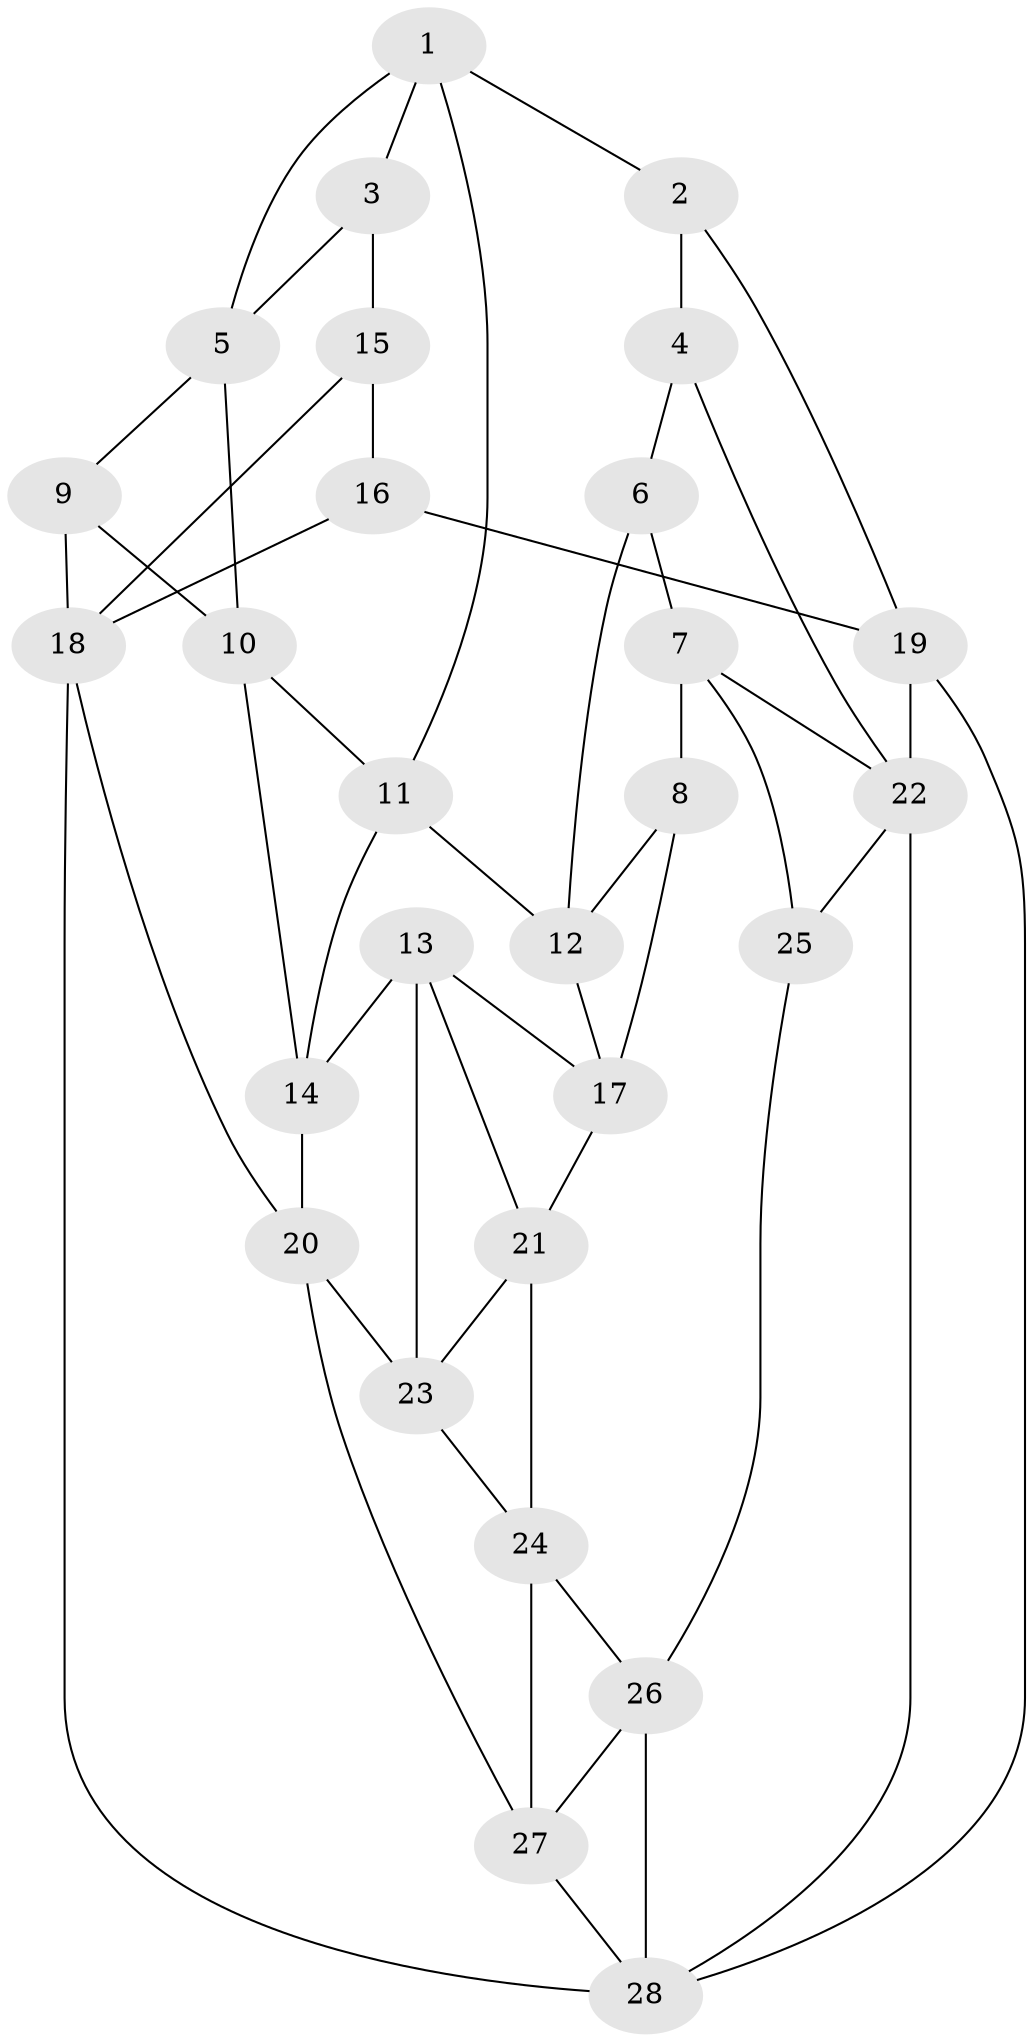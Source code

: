 // original degree distribution, {3: 0.02857142857142857, 4: 0.2857142857142857, 6: 0.2571428571428571, 5: 0.42857142857142855}
// Generated by graph-tools (version 1.1) at 2025/38/03/04/25 23:38:29]
// undirected, 28 vertices, 53 edges
graph export_dot {
  node [color=gray90,style=filled];
  1;
  2;
  3;
  4;
  5;
  6;
  7;
  8;
  9;
  10;
  11;
  12;
  13;
  14;
  15;
  16;
  17;
  18;
  19;
  20;
  21;
  22;
  23;
  24;
  25;
  26;
  27;
  28;
  1 -- 2 [weight=1.0];
  1 -- 3 [weight=1.0];
  1 -- 5 [weight=1.0];
  1 -- 11 [weight=1.0];
  2 -- 4 [weight=1.0];
  2 -- 19 [weight=1.0];
  3 -- 5 [weight=1.0];
  3 -- 15 [weight=1.0];
  4 -- 6 [weight=1.0];
  4 -- 22 [weight=1.0];
  5 -- 9 [weight=1.0];
  5 -- 10 [weight=1.0];
  6 -- 7 [weight=1.0];
  6 -- 12 [weight=2.0];
  7 -- 8 [weight=1.0];
  7 -- 22 [weight=1.0];
  7 -- 25 [weight=2.0];
  8 -- 12 [weight=1.0];
  8 -- 17 [weight=1.0];
  9 -- 10 [weight=1.0];
  9 -- 18 [weight=2.0];
  10 -- 11 [weight=1.0];
  10 -- 14 [weight=1.0];
  11 -- 12 [weight=1.0];
  11 -- 14 [weight=1.0];
  12 -- 17 [weight=1.0];
  13 -- 14 [weight=1.0];
  13 -- 17 [weight=1.0];
  13 -- 21 [weight=1.0];
  13 -- 23 [weight=1.0];
  14 -- 20 [weight=1.0];
  15 -- 16 [weight=2.0];
  15 -- 18 [weight=1.0];
  16 -- 18 [weight=1.0];
  16 -- 19 [weight=2.0];
  17 -- 21 [weight=1.0];
  18 -- 20 [weight=1.0];
  18 -- 28 [weight=1.0];
  19 -- 22 [weight=2.0];
  19 -- 28 [weight=1.0];
  20 -- 23 [weight=1.0];
  20 -- 27 [weight=1.0];
  21 -- 23 [weight=1.0];
  21 -- 24 [weight=1.0];
  22 -- 25 [weight=1.0];
  22 -- 28 [weight=1.0];
  23 -- 24 [weight=1.0];
  24 -- 26 [weight=1.0];
  24 -- 27 [weight=1.0];
  25 -- 26 [weight=1.0];
  26 -- 27 [weight=1.0];
  26 -- 28 [weight=1.0];
  27 -- 28 [weight=1.0];
}
